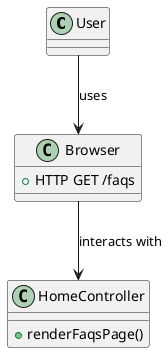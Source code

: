 @startuml
class User {
}

class Browser {
  +HTTP GET /faqs
}

class HomeController {
  +renderFaqsPage()
}

User --> Browser : uses
Browser --> HomeController : interacts with
@enduml
